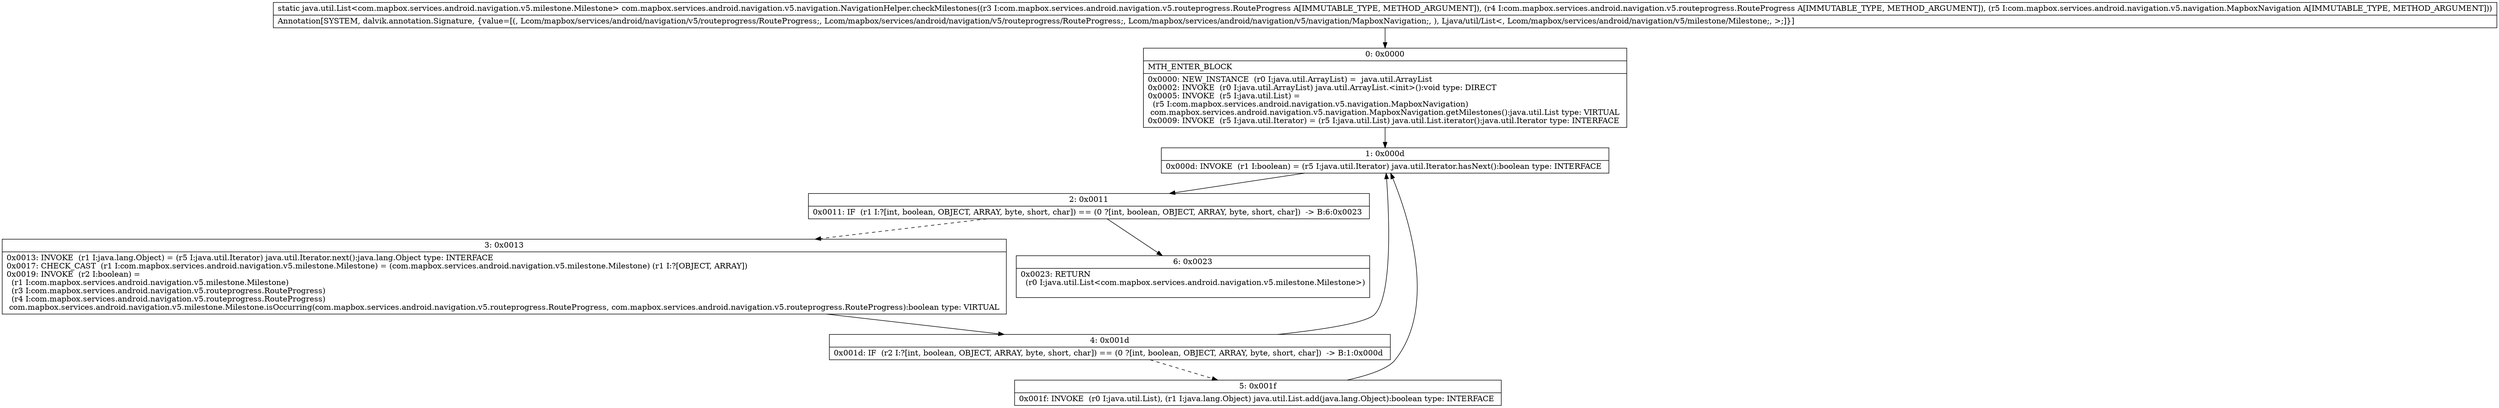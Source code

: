 digraph "CFG forcom.mapbox.services.android.navigation.v5.navigation.NavigationHelper.checkMilestones(Lcom\/mapbox\/services\/android\/navigation\/v5\/routeprogress\/RouteProgress;Lcom\/mapbox\/services\/android\/navigation\/v5\/routeprogress\/RouteProgress;Lcom\/mapbox\/services\/android\/navigation\/v5\/navigation\/MapboxNavigation;)Ljava\/util\/List;" {
Node_0 [shape=record,label="{0\:\ 0x0000|MTH_ENTER_BLOCK\l|0x0000: NEW_INSTANCE  (r0 I:java.util.ArrayList) =  java.util.ArrayList \l0x0002: INVOKE  (r0 I:java.util.ArrayList) java.util.ArrayList.\<init\>():void type: DIRECT \l0x0005: INVOKE  (r5 I:java.util.List) = \l  (r5 I:com.mapbox.services.android.navigation.v5.navigation.MapboxNavigation)\l com.mapbox.services.android.navigation.v5.navigation.MapboxNavigation.getMilestones():java.util.List type: VIRTUAL \l0x0009: INVOKE  (r5 I:java.util.Iterator) = (r5 I:java.util.List) java.util.List.iterator():java.util.Iterator type: INTERFACE \l}"];
Node_1 [shape=record,label="{1\:\ 0x000d|0x000d: INVOKE  (r1 I:boolean) = (r5 I:java.util.Iterator) java.util.Iterator.hasNext():boolean type: INTERFACE \l}"];
Node_2 [shape=record,label="{2\:\ 0x0011|0x0011: IF  (r1 I:?[int, boolean, OBJECT, ARRAY, byte, short, char]) == (0 ?[int, boolean, OBJECT, ARRAY, byte, short, char])  \-\> B:6:0x0023 \l}"];
Node_3 [shape=record,label="{3\:\ 0x0013|0x0013: INVOKE  (r1 I:java.lang.Object) = (r5 I:java.util.Iterator) java.util.Iterator.next():java.lang.Object type: INTERFACE \l0x0017: CHECK_CAST  (r1 I:com.mapbox.services.android.navigation.v5.milestone.Milestone) = (com.mapbox.services.android.navigation.v5.milestone.Milestone) (r1 I:?[OBJECT, ARRAY]) \l0x0019: INVOKE  (r2 I:boolean) = \l  (r1 I:com.mapbox.services.android.navigation.v5.milestone.Milestone)\l  (r3 I:com.mapbox.services.android.navigation.v5.routeprogress.RouteProgress)\l  (r4 I:com.mapbox.services.android.navigation.v5.routeprogress.RouteProgress)\l com.mapbox.services.android.navigation.v5.milestone.Milestone.isOccurring(com.mapbox.services.android.navigation.v5.routeprogress.RouteProgress, com.mapbox.services.android.navigation.v5.routeprogress.RouteProgress):boolean type: VIRTUAL \l}"];
Node_4 [shape=record,label="{4\:\ 0x001d|0x001d: IF  (r2 I:?[int, boolean, OBJECT, ARRAY, byte, short, char]) == (0 ?[int, boolean, OBJECT, ARRAY, byte, short, char])  \-\> B:1:0x000d \l}"];
Node_5 [shape=record,label="{5\:\ 0x001f|0x001f: INVOKE  (r0 I:java.util.List), (r1 I:java.lang.Object) java.util.List.add(java.lang.Object):boolean type: INTERFACE \l}"];
Node_6 [shape=record,label="{6\:\ 0x0023|0x0023: RETURN  \l  (r0 I:java.util.List\<com.mapbox.services.android.navigation.v5.milestone.Milestone\>)\l \l}"];
MethodNode[shape=record,label="{static java.util.List\<com.mapbox.services.android.navigation.v5.milestone.Milestone\> com.mapbox.services.android.navigation.v5.navigation.NavigationHelper.checkMilestones((r3 I:com.mapbox.services.android.navigation.v5.routeprogress.RouteProgress A[IMMUTABLE_TYPE, METHOD_ARGUMENT]), (r4 I:com.mapbox.services.android.navigation.v5.routeprogress.RouteProgress A[IMMUTABLE_TYPE, METHOD_ARGUMENT]), (r5 I:com.mapbox.services.android.navigation.v5.navigation.MapboxNavigation A[IMMUTABLE_TYPE, METHOD_ARGUMENT]))  | Annotation[SYSTEM, dalvik.annotation.Signature, \{value=[(, Lcom\/mapbox\/services\/android\/navigation\/v5\/routeprogress\/RouteProgress;, Lcom\/mapbox\/services\/android\/navigation\/v5\/routeprogress\/RouteProgress;, Lcom\/mapbox\/services\/android\/navigation\/v5\/navigation\/MapboxNavigation;, ), Ljava\/util\/List\<, Lcom\/mapbox\/services\/android\/navigation\/v5\/milestone\/Milestone;, \>;]\}]\l}"];
MethodNode -> Node_0;
Node_0 -> Node_1;
Node_1 -> Node_2;
Node_2 -> Node_3[style=dashed];
Node_2 -> Node_6;
Node_3 -> Node_4;
Node_4 -> Node_1;
Node_4 -> Node_5[style=dashed];
Node_5 -> Node_1;
}

